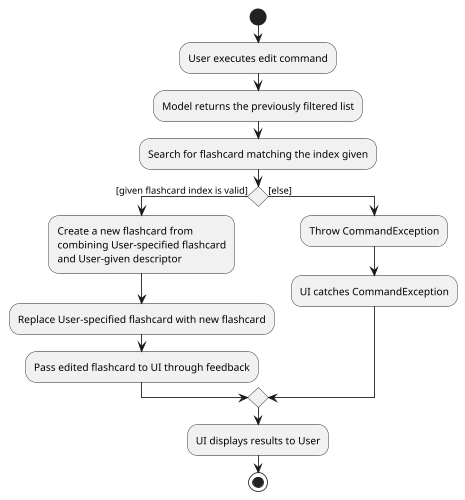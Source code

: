 @startuml
scale max 500 height

start
:User executes edit command;
:Model returns the previously filtered list;
:Search for flashcard matching the index given;

'Since the beta syntax does not support placing the condition outside the
'diamond we place it as the true branch instead.

if () then ([given flashcard index is valid])
    :Create a new flashcard from
    combining User-specified flashcard
    and User-given descriptor;
    :Replace User-specified flashcard with new flashcard;
    :Pass edited flashcard to UI through feedback;
else ([else])
    :Throw CommandException;
    :UI catches CommandException;
endif
    :UI displays results to User;
stop
@enduml
